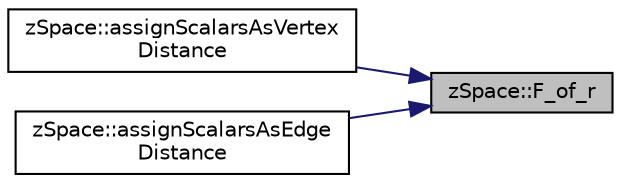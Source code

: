digraph "zSpace::F_of_r"
{
 // LATEX_PDF_SIZE
  edge [fontname="Helvetica",fontsize="10",labelfontname="Helvetica",labelfontsize="10"];
  node [fontname="Helvetica",fontsize="10",shape=record];
  rankdir="RL";
  Node1 [label="zSpace::F_of_r",height=0.2,width=0.4,color="black", fillcolor="grey75", style="filled", fontcolor="black",tooltip="This method computes the distance function."];
  Node1 -> Node2 [dir="back",color="midnightblue",fontsize="10",style="solid",fontname="Helvetica"];
  Node2 [label="zSpace::assignScalarsAsVertex\lDistance",height=0.2,width=0.4,color="black", fillcolor="white", style="filled",URL="$group__z_field2_d_utilities.html#ga28516c1df87b7ab952dfefb60e2d3921",tooltip="This method creates a vertex distance Field from the input mesh vertex positions."];
  Node1 -> Node3 [dir="back",color="midnightblue",fontsize="10",style="solid",fontname="Helvetica"];
  Node3 [label="zSpace::assignScalarsAsEdge\lDistance",height=0.2,width=0.4,color="black", fillcolor="white", style="filled",URL="$group__z_field2_d_utilities.html#gae0e4895a659cd46728f0f9d13adf58ed",tooltip="This method creates a edge distance Field from the input mesh."];
}
